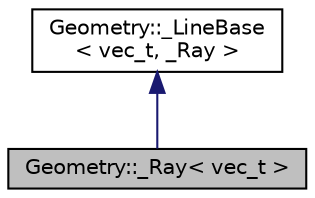 digraph "Geometry::_Ray&lt; vec_t &gt;"
{
  edge [fontname="Helvetica",fontsize="10",labelfontname="Helvetica",labelfontsize="10"];
  node [fontname="Helvetica",fontsize="10",shape=record];
  Node1 [label="Geometry::_Ray\< vec_t \>",height=0.2,width=0.4,color="black", fillcolor="grey75", style="filled" fontcolor="black"];
  Node2 -> Node1 [dir="back",color="midnightblue",fontsize="10",style="solid",fontname="Helvetica"];
  Node2 [label="Geometry::_LineBase\l\< vec_t, _Ray \>",height=0.2,width=0.4,color="black", fillcolor="white", style="filled",URL="$classGeometry_1_1__LineBase.html"];
}
